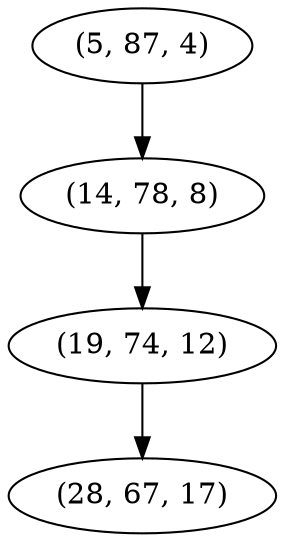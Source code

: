 digraph tree {
    "(5, 87, 4)";
    "(14, 78, 8)";
    "(19, 74, 12)";
    "(28, 67, 17)";
    "(5, 87, 4)" -> "(14, 78, 8)";
    "(14, 78, 8)" -> "(19, 74, 12)";
    "(19, 74, 12)" -> "(28, 67, 17)";
}
